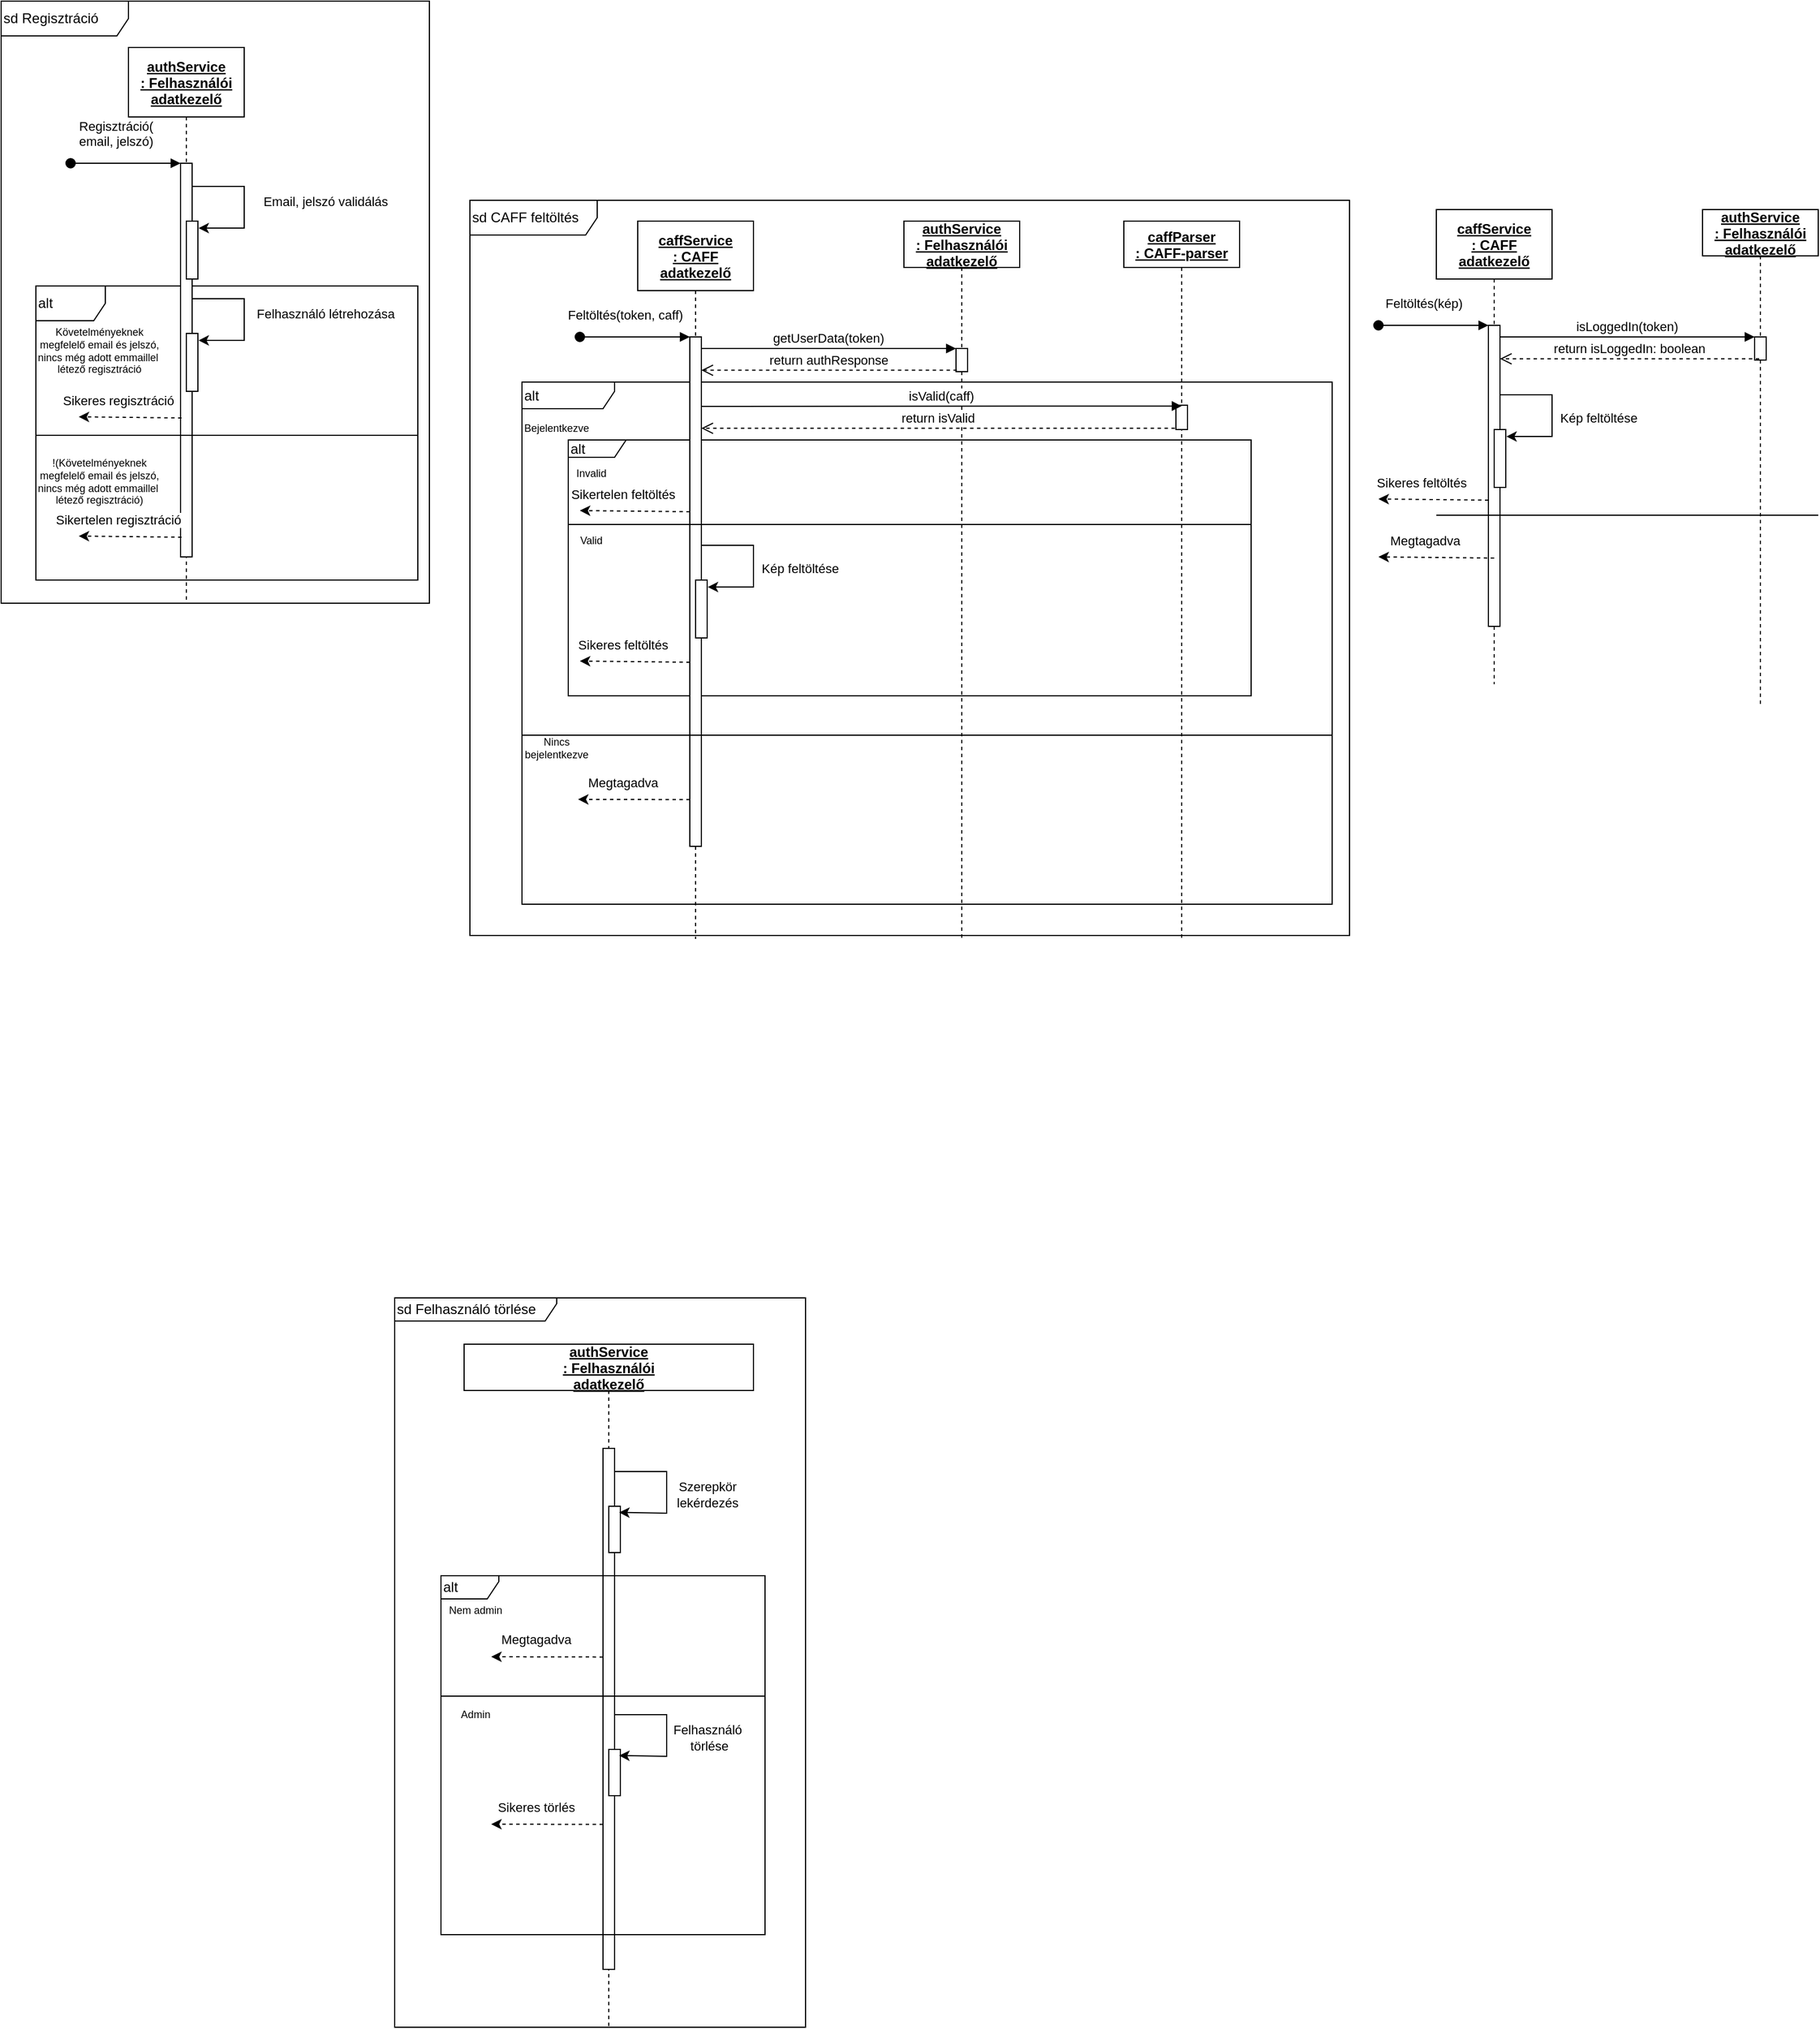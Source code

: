 <mxfile version="15.5.5" type="device"><diagram id="kgpKYQtTHZ0yAKxKKP6v" name="Page-1"><mxGraphModel dx="1422" dy="794" grid="1" gridSize="10" guides="1" tooltips="1" connect="1" arrows="1" fold="1" page="1" pageScale="1" pageWidth="850" pageHeight="1100" math="0" shadow="0"><root><mxCell id="0"/><mxCell id="1" parent="0"/><mxCell id="DOuvxG3kEUDQ0zxPQA5G-1" value="alt" style="shape=umlFrame;whiteSpace=wrap;html=1;rounded=0;shadow=0;glass=0;sketch=0;align=left;width=80;height=23;" vertex="1" parent="1"><mxGeometry x="460" y="369" width="700" height="451" as="geometry"/></mxCell><mxCell id="DOuvxG3kEUDQ0zxPQA5G-61" value="sd CAFF feltöltés" style="shape=umlFrame;whiteSpace=wrap;html=1;rounded=0;shadow=0;glass=0;sketch=0;align=left;width=110;height=30;" vertex="1" parent="1"><mxGeometry x="415" y="212" width="760" height="635" as="geometry"/></mxCell><mxCell id="DOuvxG3kEUDQ0zxPQA5G-37" value="alt" style="shape=umlFrame;whiteSpace=wrap;html=1;rounded=0;shadow=0;glass=0;sketch=0;align=left;width=50;height=15;" vertex="1" parent="1"><mxGeometry x="500" y="419" width="590" height="221" as="geometry"/></mxCell><mxCell id="jIx5l4D7b6IbndVlcCJ7-19" value="sd Regisztráció" style="shape=umlFrame;whiteSpace=wrap;html=1;rounded=0;shadow=0;glass=0;sketch=0;align=left;width=110;height=30;" parent="1" vertex="1"><mxGeometry x="10" y="40" width="370" height="520" as="geometry"/></mxCell><mxCell id="jIx5l4D7b6IbndVlcCJ7-20" value="alt" style="shape=umlFrame;whiteSpace=wrap;html=1;rounded=0;shadow=0;glass=0;sketch=0;align=left;" parent="1" vertex="1"><mxGeometry x="40" y="286" width="330" height="254" as="geometry"/></mxCell><mxCell id="3nuBFxr9cyL0pnOWT2aG-1" value="authService &#10;: Felhasználói&#10;adatkezelő" style="shape=umlLifeline;perimeter=lifelinePerimeter;container=1;collapsible=0;recursiveResize=0;rounded=0;shadow=0;strokeWidth=1;size=60;fontStyle=5" parent="1" vertex="1"><mxGeometry x="120" y="80" width="100" height="480" as="geometry"/></mxCell><mxCell id="3nuBFxr9cyL0pnOWT2aG-2" value="" style="points=[];perimeter=orthogonalPerimeter;rounded=0;shadow=0;strokeWidth=1;" parent="3nuBFxr9cyL0pnOWT2aG-1" vertex="1"><mxGeometry x="45" y="100" width="10" height="340" as="geometry"/></mxCell><mxCell id="3nuBFxr9cyL0pnOWT2aG-3" value="Regisztráció(&#10;email, jelszó)" style="verticalAlign=bottom;startArrow=oval;endArrow=block;startSize=8;shadow=0;strokeWidth=1;" parent="3nuBFxr9cyL0pnOWT2aG-1" target="3nuBFxr9cyL0pnOWT2aG-2" edge="1"><mxGeometry x="-0.167" y="10" relative="1" as="geometry"><mxPoint x="-50" y="100" as="sourcePoint"/><mxPoint as="offset"/></mxGeometry></mxCell><mxCell id="3nuBFxr9cyL0pnOWT2aG-4" value="" style="points=[];perimeter=orthogonalPerimeter;rounded=0;shadow=0;strokeWidth=1;" parent="3nuBFxr9cyL0pnOWT2aG-1" vertex="1"><mxGeometry x="50" y="150" width="10" height="50" as="geometry"/></mxCell><mxCell id="jIx5l4D7b6IbndVlcCJ7-12" value="Email, jelszó validálás" style="endArrow=classic;html=1;rounded=0;entryX=1.05;entryY=0.121;entryDx=0;entryDy=0;entryPerimeter=0;" parent="3nuBFxr9cyL0pnOWT2aG-1" source="3nuBFxr9cyL0pnOWT2aG-2" target="3nuBFxr9cyL0pnOWT2aG-4" edge="1"><mxGeometry x="-0.039" y="70" width="50" height="50" relative="1" as="geometry"><mxPoint x="230" y="330" as="sourcePoint"/><mxPoint x="130" y="120" as="targetPoint"/><Array as="points"><mxPoint x="70" y="120"/><mxPoint x="100" y="120"/><mxPoint x="100" y="156"/></Array><mxPoint as="offset"/></mxGeometry></mxCell><mxCell id="jIx5l4D7b6IbndVlcCJ7-2" value="caffService&#10;: CAFF&#10;adatkezelő" style="shape=umlLifeline;perimeter=lifelinePerimeter;container=1;collapsible=0;recursiveResize=0;rounded=0;shadow=0;strokeWidth=1;size=60;fontStyle=5" parent="1" vertex="1"><mxGeometry x="560" y="230" width="100" height="620" as="geometry"/></mxCell><mxCell id="jIx5l4D7b6IbndVlcCJ7-3" value="" style="points=[];perimeter=orthogonalPerimeter;rounded=0;shadow=0;strokeWidth=1;" parent="jIx5l4D7b6IbndVlcCJ7-2" vertex="1"><mxGeometry x="45" y="100" width="10" height="440" as="geometry"/></mxCell><mxCell id="jIx5l4D7b6IbndVlcCJ7-4" value="Feltöltés(token, caff)" style="verticalAlign=bottom;startArrow=oval;endArrow=block;startSize=8;shadow=0;strokeWidth=1;" parent="jIx5l4D7b6IbndVlcCJ7-2" target="jIx5l4D7b6IbndVlcCJ7-3" edge="1"><mxGeometry x="-0.167" y="10" relative="1" as="geometry"><mxPoint x="-50" y="100" as="sourcePoint"/><mxPoint as="offset"/></mxGeometry></mxCell><mxCell id="DOuvxG3kEUDQ0zxPQA5G-8" value="" style="endArrow=classic;html=1;rounded=0;dashed=1;exitX=0.086;exitY=1;exitDx=0;exitDy=0;exitPerimeter=0;" edge="1" parent="jIx5l4D7b6IbndVlcCJ7-2"><mxGeometry width="50" height="50" relative="1" as="geometry"><mxPoint x="45.0" y="381" as="sourcePoint"/><mxPoint x="-50" y="380" as="targetPoint"/></mxGeometry></mxCell><mxCell id="DOuvxG3kEUDQ0zxPQA5G-9" value="Sikeres feltöltés" style="edgeLabel;html=1;align=center;verticalAlign=middle;resizable=0;points=[];" vertex="1" connectable="0" parent="DOuvxG3kEUDQ0zxPQA5G-8"><mxGeometry x="-0.203" relative="1" as="geometry"><mxPoint x="-20" y="-15" as="offset"/></mxGeometry></mxCell><mxCell id="DOuvxG3kEUDQ0zxPQA5G-5" value="" style="points=[];perimeter=orthogonalPerimeter;rounded=0;shadow=0;strokeWidth=1;" vertex="1" parent="jIx5l4D7b6IbndVlcCJ7-2"><mxGeometry x="50" y="310" width="10" height="50" as="geometry"/></mxCell><mxCell id="DOuvxG3kEUDQ0zxPQA5G-6" value="Kép feltöltése" style="endArrow=classic;html=1;rounded=0;entryX=1.05;entryY=0.121;entryDx=0;entryDy=0;entryPerimeter=0;" edge="1" parent="jIx5l4D7b6IbndVlcCJ7-2" target="DOuvxG3kEUDQ0zxPQA5G-5"><mxGeometry x="0.079" y="40" width="50" height="50" relative="1" as="geometry"><mxPoint x="55" y="280" as="sourcePoint"/><mxPoint x="10" y="200" as="targetPoint"/><Array as="points"><mxPoint x="70" y="280"/><mxPoint x="100" y="280"/><mxPoint x="100" y="316"/></Array><mxPoint as="offset"/></mxGeometry></mxCell><mxCell id="DOuvxG3kEUDQ0zxPQA5G-10" value="" style="endArrow=classic;html=1;rounded=0;dashed=1;exitX=0.159;exitY=0.92;exitDx=0;exitDy=0;exitPerimeter=0;" edge="1" parent="jIx5l4D7b6IbndVlcCJ7-2"><mxGeometry width="50" height="50" relative="1" as="geometry"><mxPoint x="45.0" y="499.63" as="sourcePoint"/><mxPoint x="-51.59" y="499.43" as="targetPoint"/></mxGeometry></mxCell><mxCell id="DOuvxG3kEUDQ0zxPQA5G-11" value="Megtagadva" style="edgeLabel;html=1;align=center;verticalAlign=middle;resizable=0;points=[];" vertex="1" connectable="0" parent="DOuvxG3kEUDQ0zxPQA5G-10"><mxGeometry x="-0.203" relative="1" as="geometry"><mxPoint x="-20" y="-15" as="offset"/></mxGeometry></mxCell><mxCell id="DOuvxG3kEUDQ0zxPQA5G-31" value="" style="endArrow=classic;html=1;rounded=0;dashed=1;exitX=0.086;exitY=1;exitDx=0;exitDy=0;exitPerimeter=0;" edge="1" parent="jIx5l4D7b6IbndVlcCJ7-2"><mxGeometry width="50" height="50" relative="1" as="geometry"><mxPoint x="45.0" y="251.0" as="sourcePoint"/><mxPoint x="-50.0" y="250.0" as="targetPoint"/></mxGeometry></mxCell><mxCell id="DOuvxG3kEUDQ0zxPQA5G-32" value="Sikertelen feltöltés" style="edgeLabel;html=1;align=center;verticalAlign=middle;resizable=0;points=[];" vertex="1" connectable="0" parent="DOuvxG3kEUDQ0zxPQA5G-31"><mxGeometry x="-0.203" relative="1" as="geometry"><mxPoint x="-20" y="-15" as="offset"/></mxGeometry></mxCell><mxCell id="jIx5l4D7b6IbndVlcCJ7-6" value="authService&#10;: Felhasználói&#10;adatkezelő" style="shape=umlLifeline;perimeter=lifelinePerimeter;container=1;collapsible=0;recursiveResize=0;rounded=0;shadow=0;strokeWidth=1;fontStyle=5" parent="1" vertex="1"><mxGeometry x="790" y="230" width="100" height="620" as="geometry"/></mxCell><mxCell id="jIx5l4D7b6IbndVlcCJ7-7" value="" style="points=[];perimeter=orthogonalPerimeter;rounded=0;shadow=0;strokeWidth=1;" parent="jIx5l4D7b6IbndVlcCJ7-6" vertex="1"><mxGeometry x="45" y="110" width="10" height="20" as="geometry"/></mxCell><mxCell id="jIx5l4D7b6IbndVlcCJ7-8" value="return authResponse" style="verticalAlign=bottom;endArrow=open;dashed=1;endSize=8;shadow=0;strokeWidth=1;exitX=0.08;exitY=0.94;exitDx=0;exitDy=0;exitPerimeter=0;" parent="1" source="jIx5l4D7b6IbndVlcCJ7-7" target="jIx5l4D7b6IbndVlcCJ7-3" edge="1"><mxGeometry relative="1" as="geometry"><mxPoint x="715" y="416" as="targetPoint"/><mxPoint x="830" y="360" as="sourcePoint"/></mxGeometry></mxCell><mxCell id="jIx5l4D7b6IbndVlcCJ7-9" value="getUserData(token)" style="verticalAlign=bottom;endArrow=block;entryX=0;entryY=0;shadow=0;strokeWidth=1;" parent="1" source="jIx5l4D7b6IbndVlcCJ7-3" target="jIx5l4D7b6IbndVlcCJ7-7" edge="1"><mxGeometry relative="1" as="geometry"><mxPoint x="715" y="340" as="sourcePoint"/></mxGeometry></mxCell><mxCell id="jIx5l4D7b6IbndVlcCJ7-22" value="" style="line;strokeWidth=1;fillColor=none;align=left;verticalAlign=middle;spacingTop=-1;spacingLeft=3;spacingRight=3;rotatable=0;labelPosition=right;points=[];portConstraint=eastwest;rounded=0;shadow=0;glass=0;sketch=0;" parent="1" vertex="1"><mxGeometry x="40" y="411" width="330" height="8" as="geometry"/></mxCell><mxCell id="jIx5l4D7b6IbndVlcCJ7-23" value="Követelményeknek megfelelő email és jelszó, nincs még adott emmaillel&amp;nbsp; létező regisztráció" style="text;html=1;strokeColor=none;fillColor=none;align=center;verticalAlign=middle;whiteSpace=wrap;rounded=0;shadow=0;glass=0;sketch=0;fontSize=9;" parent="1" vertex="1"><mxGeometry x="40" y="327" width="110" height="30" as="geometry"/></mxCell><mxCell id="jIx5l4D7b6IbndVlcCJ7-24" value="!(Követelményeknek megfelelő email és jelszó, nincs még adott emmaillel&amp;nbsp; létező regisztráció)" style="text;html=1;strokeColor=none;fillColor=none;align=center;verticalAlign=middle;whiteSpace=wrap;rounded=0;shadow=0;glass=0;sketch=0;fontSize=9;" parent="1" vertex="1"><mxGeometry x="40" y="440" width="110" height="30" as="geometry"/></mxCell><mxCell id="jIx5l4D7b6IbndVlcCJ7-27" value="" style="endArrow=classic;html=1;rounded=0;dashed=1;exitX=0.086;exitY=1;exitDx=0;exitDy=0;exitPerimeter=0;" parent="1" edge="1"><mxGeometry width="50" height="50" relative="1" as="geometry"><mxPoint x="165.86" y="400" as="sourcePoint"/><mxPoint x="77" y="399" as="targetPoint"/></mxGeometry></mxCell><mxCell id="jIx5l4D7b6IbndVlcCJ7-29" value="Sikeres regisztráció" style="edgeLabel;html=1;align=center;verticalAlign=middle;resizable=0;points=[];" parent="jIx5l4D7b6IbndVlcCJ7-27" vertex="1" connectable="0"><mxGeometry x="-0.203" relative="1" as="geometry"><mxPoint x="-20" y="-15" as="offset"/></mxGeometry></mxCell><mxCell id="jIx5l4D7b6IbndVlcCJ7-30" value="" style="points=[];perimeter=orthogonalPerimeter;rounded=0;shadow=0;strokeWidth=1;" parent="1" vertex="1"><mxGeometry x="170" y="327" width="10" height="50" as="geometry"/></mxCell><mxCell id="jIx5l4D7b6IbndVlcCJ7-31" value="Felhasználó létrehozása" style="endArrow=classic;html=1;rounded=0;entryX=1.05;entryY=0.121;entryDx=0;entryDy=0;entryPerimeter=0;" parent="1" target="jIx5l4D7b6IbndVlcCJ7-30" edge="1"><mxGeometry x="-0.039" y="70" width="50" height="50" relative="1" as="geometry"><mxPoint x="175" y="297" as="sourcePoint"/><mxPoint x="130" y="217" as="targetPoint"/><Array as="points"><mxPoint x="190" y="297"/><mxPoint x="220" y="297"/><mxPoint x="220" y="333"/></Array><mxPoint as="offset"/></mxGeometry></mxCell><mxCell id="jIx5l4D7b6IbndVlcCJ7-32" value="" style="endArrow=classic;html=1;rounded=0;dashed=1;exitX=0.086;exitY=1;exitDx=0;exitDy=0;exitPerimeter=0;" parent="1" edge="1"><mxGeometry width="50" height="50" relative="1" as="geometry"><mxPoint x="165.86" y="503" as="sourcePoint"/><mxPoint x="77" y="502" as="targetPoint"/></mxGeometry></mxCell><mxCell id="jIx5l4D7b6IbndVlcCJ7-33" value="Sikertelen regisztráció" style="edgeLabel;html=1;align=center;verticalAlign=middle;resizable=0;points=[];" parent="jIx5l4D7b6IbndVlcCJ7-32" vertex="1" connectable="0"><mxGeometry x="-0.203" relative="1" as="geometry"><mxPoint x="-20" y="-15" as="offset"/></mxGeometry></mxCell><mxCell id="DOuvxG3kEUDQ0zxPQA5G-7" value="" style="line;strokeWidth=1;fillColor=none;align=left;verticalAlign=middle;spacingTop=-1;spacingLeft=3;spacingRight=3;rotatable=0;labelPosition=right;points=[];portConstraint=eastwest;rounded=0;shadow=0;glass=0;sketch=0;" vertex="1" parent="1"><mxGeometry x="460" y="670" width="700" height="8" as="geometry"/></mxCell><mxCell id="DOuvxG3kEUDQ0zxPQA5G-12" value="caffService&#10;: CAFF&#10;adatkezelő" style="shape=umlLifeline;perimeter=lifelinePerimeter;container=1;collapsible=0;recursiveResize=0;rounded=0;shadow=0;strokeWidth=1;size=60;fontStyle=5" vertex="1" parent="1"><mxGeometry x="1250" y="220" width="100" height="410" as="geometry"/></mxCell><mxCell id="DOuvxG3kEUDQ0zxPQA5G-13" value="" style="points=[];perimeter=orthogonalPerimeter;rounded=0;shadow=0;strokeWidth=1;" vertex="1" parent="DOuvxG3kEUDQ0zxPQA5G-12"><mxGeometry x="45" y="100" width="10" height="260" as="geometry"/></mxCell><mxCell id="DOuvxG3kEUDQ0zxPQA5G-14" value="Feltöltés(kép)" style="verticalAlign=bottom;startArrow=oval;endArrow=block;startSize=8;shadow=0;strokeWidth=1;" edge="1" parent="DOuvxG3kEUDQ0zxPQA5G-12" target="DOuvxG3kEUDQ0zxPQA5G-13"><mxGeometry x="-0.167" y="10" relative="1" as="geometry"><mxPoint x="-50" y="100" as="sourcePoint"/><mxPoint as="offset"/></mxGeometry></mxCell><mxCell id="DOuvxG3kEUDQ0zxPQA5G-15" value="" style="endArrow=classic;html=1;rounded=0;dashed=1;exitX=0.086;exitY=1;exitDx=0;exitDy=0;exitPerimeter=0;" edge="1" parent="DOuvxG3kEUDQ0zxPQA5G-12"><mxGeometry width="50" height="50" relative="1" as="geometry"><mxPoint x="45.0" y="251" as="sourcePoint"/><mxPoint x="-50" y="250" as="targetPoint"/></mxGeometry></mxCell><mxCell id="DOuvxG3kEUDQ0zxPQA5G-16" value="Sikeres feltöltés" style="edgeLabel;html=1;align=center;verticalAlign=middle;resizable=0;points=[];" vertex="1" connectable="0" parent="DOuvxG3kEUDQ0zxPQA5G-15"><mxGeometry x="-0.203" relative="1" as="geometry"><mxPoint x="-20" y="-15" as="offset"/></mxGeometry></mxCell><mxCell id="DOuvxG3kEUDQ0zxPQA5G-17" value="authService&#10;: Felhasználói&#10;adatkezelő" style="shape=umlLifeline;perimeter=lifelinePerimeter;container=1;collapsible=0;recursiveResize=0;rounded=0;shadow=0;strokeWidth=1;fontStyle=5" vertex="1" parent="1"><mxGeometry x="1480" y="220" width="100" height="430" as="geometry"/></mxCell><mxCell id="DOuvxG3kEUDQ0zxPQA5G-18" value="" style="points=[];perimeter=orthogonalPerimeter;rounded=0;shadow=0;strokeWidth=1;" vertex="1" parent="DOuvxG3kEUDQ0zxPQA5G-17"><mxGeometry x="45" y="110" width="10" height="20" as="geometry"/></mxCell><mxCell id="DOuvxG3kEUDQ0zxPQA5G-19" value="return isLoggedIn: boolean" style="verticalAlign=bottom;endArrow=open;dashed=1;endSize=8;shadow=0;strokeWidth=1;exitX=0.4;exitY=0.945;exitDx=0;exitDy=0;exitPerimeter=0;" edge="1" parent="1" source="DOuvxG3kEUDQ0zxPQA5G-18" target="DOuvxG3kEUDQ0zxPQA5G-13"><mxGeometry relative="1" as="geometry"><mxPoint x="1405" y="406" as="targetPoint"/><mxPoint x="1490" y="350" as="sourcePoint"/></mxGeometry></mxCell><mxCell id="DOuvxG3kEUDQ0zxPQA5G-20" value="isLoggedIn(token)" style="verticalAlign=bottom;endArrow=block;entryX=0;entryY=0;shadow=0;strokeWidth=1;" edge="1" parent="1" source="DOuvxG3kEUDQ0zxPQA5G-13" target="DOuvxG3kEUDQ0zxPQA5G-18"><mxGeometry relative="1" as="geometry"><mxPoint x="1405" y="330" as="sourcePoint"/></mxGeometry></mxCell><mxCell id="DOuvxG3kEUDQ0zxPQA5G-21" value="" style="points=[];perimeter=orthogonalPerimeter;rounded=0;shadow=0;strokeWidth=1;" vertex="1" parent="1"><mxGeometry x="1300" y="410" width="10" height="50" as="geometry"/></mxCell><mxCell id="DOuvxG3kEUDQ0zxPQA5G-22" value="Kép feltöltése" style="endArrow=classic;html=1;rounded=0;entryX=1.05;entryY=0.121;entryDx=0;entryDy=0;entryPerimeter=0;" edge="1" parent="1" target="DOuvxG3kEUDQ0zxPQA5G-21"><mxGeometry x="0.079" y="40" width="50" height="50" relative="1" as="geometry"><mxPoint x="1305" y="380.0" as="sourcePoint"/><mxPoint x="1260" y="300" as="targetPoint"/><Array as="points"><mxPoint x="1320" y="380"/><mxPoint x="1350" y="380"/><mxPoint x="1350" y="416"/></Array><mxPoint as="offset"/></mxGeometry></mxCell><mxCell id="DOuvxG3kEUDQ0zxPQA5G-23" value="" style="line;strokeWidth=1;fillColor=none;align=left;verticalAlign=middle;spacingTop=-1;spacingLeft=3;spacingRight=3;rotatable=0;labelPosition=right;points=[];portConstraint=eastwest;rounded=0;shadow=0;glass=0;sketch=0;" vertex="1" parent="1"><mxGeometry x="1250" y="480" width="330" height="8" as="geometry"/></mxCell><mxCell id="DOuvxG3kEUDQ0zxPQA5G-24" value="" style="endArrow=classic;html=1;rounded=0;dashed=1;exitX=0.086;exitY=1;exitDx=0;exitDy=0;exitPerimeter=0;" edge="1" parent="1"><mxGeometry width="50" height="50" relative="1" as="geometry"><mxPoint x="1300" y="521" as="sourcePoint"/><mxPoint x="1200" y="520.0" as="targetPoint"/></mxGeometry></mxCell><mxCell id="DOuvxG3kEUDQ0zxPQA5G-25" value="Megtagadva" style="edgeLabel;html=1;align=center;verticalAlign=middle;resizable=0;points=[];" vertex="1" connectable="0" parent="DOuvxG3kEUDQ0zxPQA5G-24"><mxGeometry x="-0.203" relative="1" as="geometry"><mxPoint x="-20" y="-15" as="offset"/></mxGeometry></mxCell><mxCell id="DOuvxG3kEUDQ0zxPQA5G-27" value="caffParser&#10;: CAFF-parser" style="shape=umlLifeline;perimeter=lifelinePerimeter;container=1;collapsible=0;recursiveResize=0;rounded=0;shadow=0;strokeWidth=1;fontStyle=5" vertex="1" parent="1"><mxGeometry x="980" y="230" width="100" height="620" as="geometry"/></mxCell><mxCell id="DOuvxG3kEUDQ0zxPQA5G-28" value="" style="points=[];perimeter=orthogonalPerimeter;rounded=0;shadow=0;strokeWidth=1;" vertex="1" parent="DOuvxG3kEUDQ0zxPQA5G-27"><mxGeometry x="45" y="159" width="10" height="21" as="geometry"/></mxCell><mxCell id="DOuvxG3kEUDQ0zxPQA5G-29" value="isValid(caff)" style="verticalAlign=bottom;endArrow=block;entryX=0.5;entryY=0.033;shadow=0;strokeWidth=1;entryDx=0;entryDy=0;entryPerimeter=0;" edge="1" parent="1" target="DOuvxG3kEUDQ0zxPQA5G-28"><mxGeometry relative="1" as="geometry"><mxPoint x="615" y="390" as="sourcePoint"/><mxPoint x="835" y="390" as="targetPoint"/></mxGeometry></mxCell><mxCell id="DOuvxG3kEUDQ0zxPQA5G-30" value="return isValid" style="verticalAlign=bottom;endArrow=open;dashed=1;endSize=8;shadow=0;strokeWidth=1;exitX=-0.086;exitY=0.948;exitDx=0;exitDy=0;exitPerimeter=0;" edge="1" parent="1" source="DOuvxG3kEUDQ0zxPQA5G-28" target="jIx5l4D7b6IbndVlcCJ7-3"><mxGeometry relative="1" as="geometry"><mxPoint x="810" y="419.0" as="targetPoint"/><mxPoint x="1030.8" y="419.0" as="sourcePoint"/></mxGeometry></mxCell><mxCell id="DOuvxG3kEUDQ0zxPQA5G-26" value="Nincs bejelentkezve" style="text;html=1;strokeColor=none;fillColor=none;align=center;verticalAlign=middle;whiteSpace=wrap;rounded=0;fontSize=9;" vertex="1" parent="1"><mxGeometry x="460" y="670" width="60" height="30" as="geometry"/></mxCell><mxCell id="DOuvxG3kEUDQ0zxPQA5G-33" value="" style="line;strokeWidth=1;fillColor=none;align=left;verticalAlign=middle;spacingTop=-1;spacingLeft=3;spacingRight=3;rotatable=0;labelPosition=right;points=[];portConstraint=eastwest;rounded=0;shadow=0;glass=0;sketch=0;" vertex="1" parent="1"><mxGeometry x="500" y="488" width="590" height="8" as="geometry"/></mxCell><mxCell id="DOuvxG3kEUDQ0zxPQA5G-35" value="Invalid" style="text;html=1;strokeColor=none;fillColor=none;align=center;verticalAlign=middle;whiteSpace=wrap;rounded=0;fontSize=9;" vertex="1" parent="1"><mxGeometry x="490" y="440" width="60" height="15" as="geometry"/></mxCell><mxCell id="DOuvxG3kEUDQ0zxPQA5G-36" value="Bejelentkezve" style="text;html=1;strokeColor=none;fillColor=none;align=center;verticalAlign=middle;whiteSpace=wrap;rounded=0;fontSize=9;" vertex="1" parent="1"><mxGeometry x="460" y="399" width="60" height="20" as="geometry"/></mxCell><mxCell id="DOuvxG3kEUDQ0zxPQA5G-34" value="Valid" style="text;html=1;strokeColor=none;fillColor=none;align=center;verticalAlign=middle;whiteSpace=wrap;rounded=0;fontSize=9;" vertex="1" parent="1"><mxGeometry x="490" y="496" width="60" height="20" as="geometry"/></mxCell><mxCell id="DOuvxG3kEUDQ0zxPQA5G-41" value="authService&#10;: Felhasználói&#10;adatkezelő" style="shape=umlLifeline;perimeter=lifelinePerimeter;container=1;collapsible=0;recursiveResize=0;rounded=0;shadow=0;strokeWidth=1;fontStyle=5" vertex="1" parent="1"><mxGeometry x="410" y="1200" width="250" height="590" as="geometry"/></mxCell><mxCell id="DOuvxG3kEUDQ0zxPQA5G-42" value="" style="points=[];perimeter=orthogonalPerimeter;rounded=0;shadow=0;strokeWidth=1;" vertex="1" parent="DOuvxG3kEUDQ0zxPQA5G-41"><mxGeometry x="120" y="90" width="10" height="450" as="geometry"/></mxCell><mxCell id="DOuvxG3kEUDQ0zxPQA5G-43" value="" style="points=[];perimeter=orthogonalPerimeter;rounded=0;shadow=0;strokeWidth=1;" vertex="1" parent="DOuvxG3kEUDQ0zxPQA5G-41"><mxGeometry x="125" y="140" width="10" height="40" as="geometry"/></mxCell><mxCell id="DOuvxG3kEUDQ0zxPQA5G-44" value="Szerepkör &lt;br&gt;lekérdezés" style="endArrow=classic;html=1;rounded=0;entryX=0.895;entryY=0.133;entryDx=0;entryDy=0;entryPerimeter=0;" edge="1" parent="DOuvxG3kEUDQ0zxPQA5G-41" target="DOuvxG3kEUDQ0zxPQA5G-43"><mxGeometry x="0.065" y="35" width="50" height="50" relative="1" as="geometry"><mxPoint x="130" y="110" as="sourcePoint"/><mxPoint x="130" y="146" as="targetPoint"/><Array as="points"><mxPoint x="145" y="110"/><mxPoint x="175" y="110"/><mxPoint x="175" y="146"/></Array><mxPoint as="offset"/></mxGeometry></mxCell><mxCell id="DOuvxG3kEUDQ0zxPQA5G-53" value="" style="endArrow=classic;html=1;rounded=0;dashed=1;exitX=0.159;exitY=0.92;exitDx=0;exitDy=0;exitPerimeter=0;" edge="1" parent="DOuvxG3kEUDQ0zxPQA5G-41"><mxGeometry width="50" height="50" relative="1" as="geometry"><mxPoint x="120" y="270.2" as="sourcePoint"/><mxPoint x="23.41" y="270.0" as="targetPoint"/></mxGeometry></mxCell><mxCell id="DOuvxG3kEUDQ0zxPQA5G-54" value="Megtagadva" style="edgeLabel;html=1;align=center;verticalAlign=middle;resizable=0;points=[];" vertex="1" connectable="0" parent="DOuvxG3kEUDQ0zxPQA5G-53"><mxGeometry x="-0.203" relative="1" as="geometry"><mxPoint x="-20" y="-15" as="offset"/></mxGeometry></mxCell><mxCell id="DOuvxG3kEUDQ0zxPQA5G-47" value="Admin" style="text;html=1;strokeColor=none;fillColor=none;align=center;verticalAlign=middle;whiteSpace=wrap;rounded=0;fontSize=9;" vertex="1" parent="DOuvxG3kEUDQ0zxPQA5G-41"><mxGeometry x="-20" y="310" width="60" height="20" as="geometry"/></mxCell><mxCell id="DOuvxG3kEUDQ0zxPQA5G-55" value="" style="points=[];perimeter=orthogonalPerimeter;rounded=0;shadow=0;strokeWidth=1;" vertex="1" parent="DOuvxG3kEUDQ0zxPQA5G-41"><mxGeometry x="125" y="350" width="10" height="40" as="geometry"/></mxCell><mxCell id="DOuvxG3kEUDQ0zxPQA5G-56" value="Felhasználó&lt;br&gt;&amp;nbsp;törlése" style="endArrow=classic;html=1;rounded=0;entryX=0.895;entryY=0.133;entryDx=0;entryDy=0;entryPerimeter=0;" edge="1" parent="DOuvxG3kEUDQ0zxPQA5G-41" target="DOuvxG3kEUDQ0zxPQA5G-55"><mxGeometry x="0.065" y="35" width="50" height="50" relative="1" as="geometry"><mxPoint x="130" y="320" as="sourcePoint"/><mxPoint x="-430" y="-524" as="targetPoint"/><Array as="points"><mxPoint x="145" y="320"/><mxPoint x="175" y="320"/><mxPoint x="175" y="356"/></Array><mxPoint as="offset"/></mxGeometry></mxCell><mxCell id="DOuvxG3kEUDQ0zxPQA5G-57" value="" style="endArrow=classic;html=1;rounded=0;dashed=1;exitX=0.159;exitY=0.92;exitDx=0;exitDy=0;exitPerimeter=0;" edge="1" parent="DOuvxG3kEUDQ0zxPQA5G-41"><mxGeometry width="50" height="50" relative="1" as="geometry"><mxPoint x="120" y="414.78" as="sourcePoint"/><mxPoint x="23.41" y="414.58" as="targetPoint"/></mxGeometry></mxCell><mxCell id="DOuvxG3kEUDQ0zxPQA5G-58" value="Sikeres törlés" style="edgeLabel;html=1;align=center;verticalAlign=middle;resizable=0;points=[];" vertex="1" connectable="0" parent="DOuvxG3kEUDQ0zxPQA5G-57"><mxGeometry x="-0.203" relative="1" as="geometry"><mxPoint x="-20" y="-15" as="offset"/></mxGeometry></mxCell><mxCell id="DOuvxG3kEUDQ0zxPQA5G-45" value="alt" style="shape=umlFrame;whiteSpace=wrap;html=1;rounded=0;shadow=0;glass=0;sketch=0;align=left;width=50;height=20;" vertex="1" parent="DOuvxG3kEUDQ0zxPQA5G-41"><mxGeometry x="-20" y="200" width="280" height="310" as="geometry"/></mxCell><mxCell id="DOuvxG3kEUDQ0zxPQA5G-46" value="Nem admin" style="text;html=1;strokeColor=none;fillColor=none;align=center;verticalAlign=middle;whiteSpace=wrap;rounded=0;fontSize=9;" vertex="1" parent="1"><mxGeometry x="390" y="1420" width="60" height="20" as="geometry"/></mxCell><mxCell id="DOuvxG3kEUDQ0zxPQA5G-48" value="" style="line;strokeWidth=1;fillColor=none;align=left;verticalAlign=middle;spacingTop=-1;spacingLeft=3;spacingRight=3;rotatable=0;labelPosition=right;points=[];portConstraint=eastwest;rounded=0;shadow=0;glass=0;sketch=0;" vertex="1" parent="1"><mxGeometry x="390" y="1500" width="280" height="8" as="geometry"/></mxCell><mxCell id="DOuvxG3kEUDQ0zxPQA5G-62" value="sd Felhasználó törlése" style="shape=umlFrame;whiteSpace=wrap;html=1;rounded=0;shadow=0;glass=0;sketch=0;align=left;width=140;height=20;" vertex="1" parent="1"><mxGeometry x="350" y="1160" width="355" height="630" as="geometry"/></mxCell></root></mxGraphModel></diagram></mxfile>